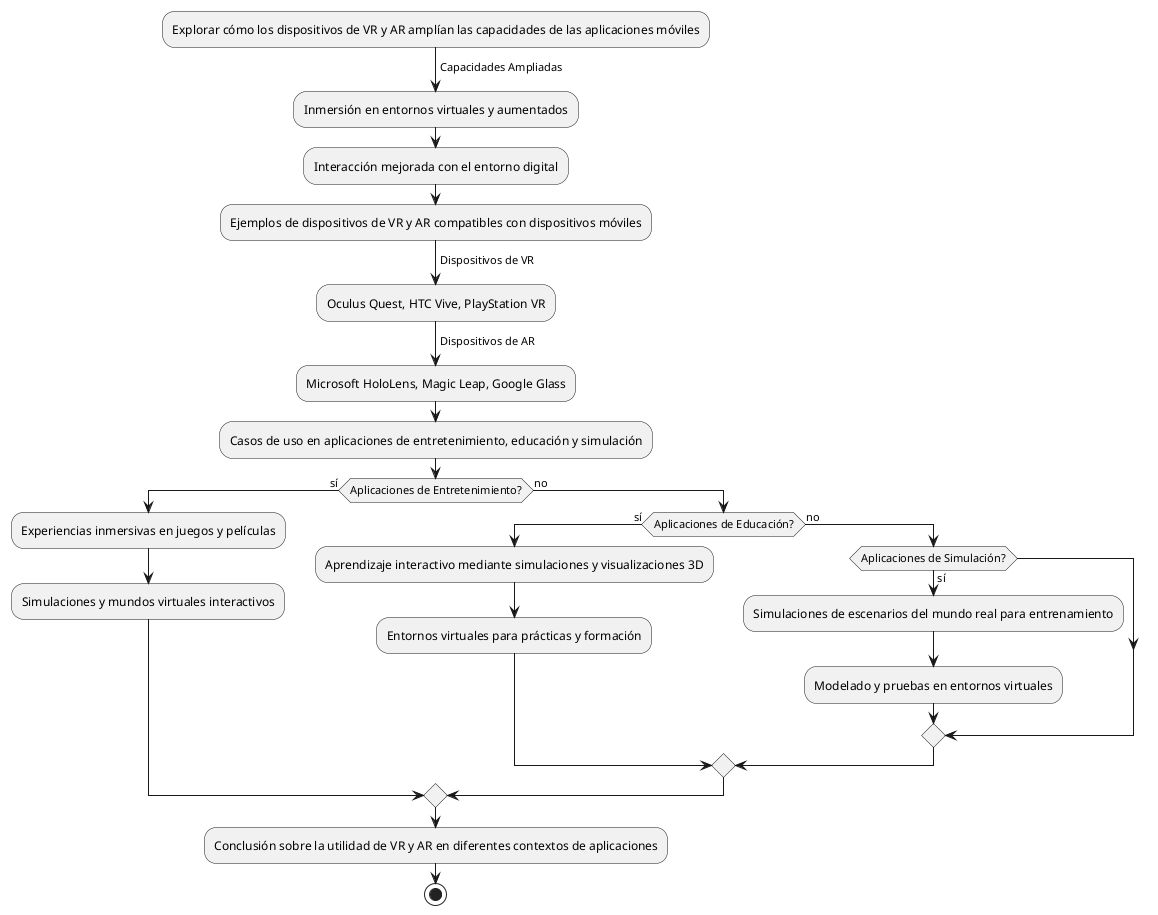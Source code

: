 @startuml start

:Explorar cómo los dispositivos de VR y AR amplían las capacidades de las aplicaciones móviles;
-> Capacidades Ampliadas;
:Inmersión en entornos virtuales y aumentados;
:Interacción mejorada con el entorno digital;

:Ejemplos de dispositivos de VR y AR compatibles con dispositivos móviles;
-> Dispositivos de VR;
:Oculus Quest, HTC Vive, PlayStation VR;
-> Dispositivos de AR;
:Microsoft HoloLens, Magic Leap, Google Glass;

:Casos de uso en aplicaciones de entretenimiento, educación y simulación;

if (Aplicaciones de Entretenimiento?) then (sí)
    :Experiencias inmersivas en juegos y películas;
    :Simulaciones y mundos virtuales interactivos;
else (no)
    if (Aplicaciones de Educación?) then (sí)
        :Aprendizaje interactivo mediante simulaciones y visualizaciones 3D;
        :Entornos virtuales para prácticas y formación;
    else (no)
        if (Aplicaciones de Simulación?) then (sí)
            :Simulaciones de escenarios del mundo real para entrenamiento;
            :Modelado y pruebas en entornos virtuales;
        endif
    endif
endif

:Conclusión sobre la utilidad de VR y AR en diferentes contextos de aplicaciones;
stop
@enduml
